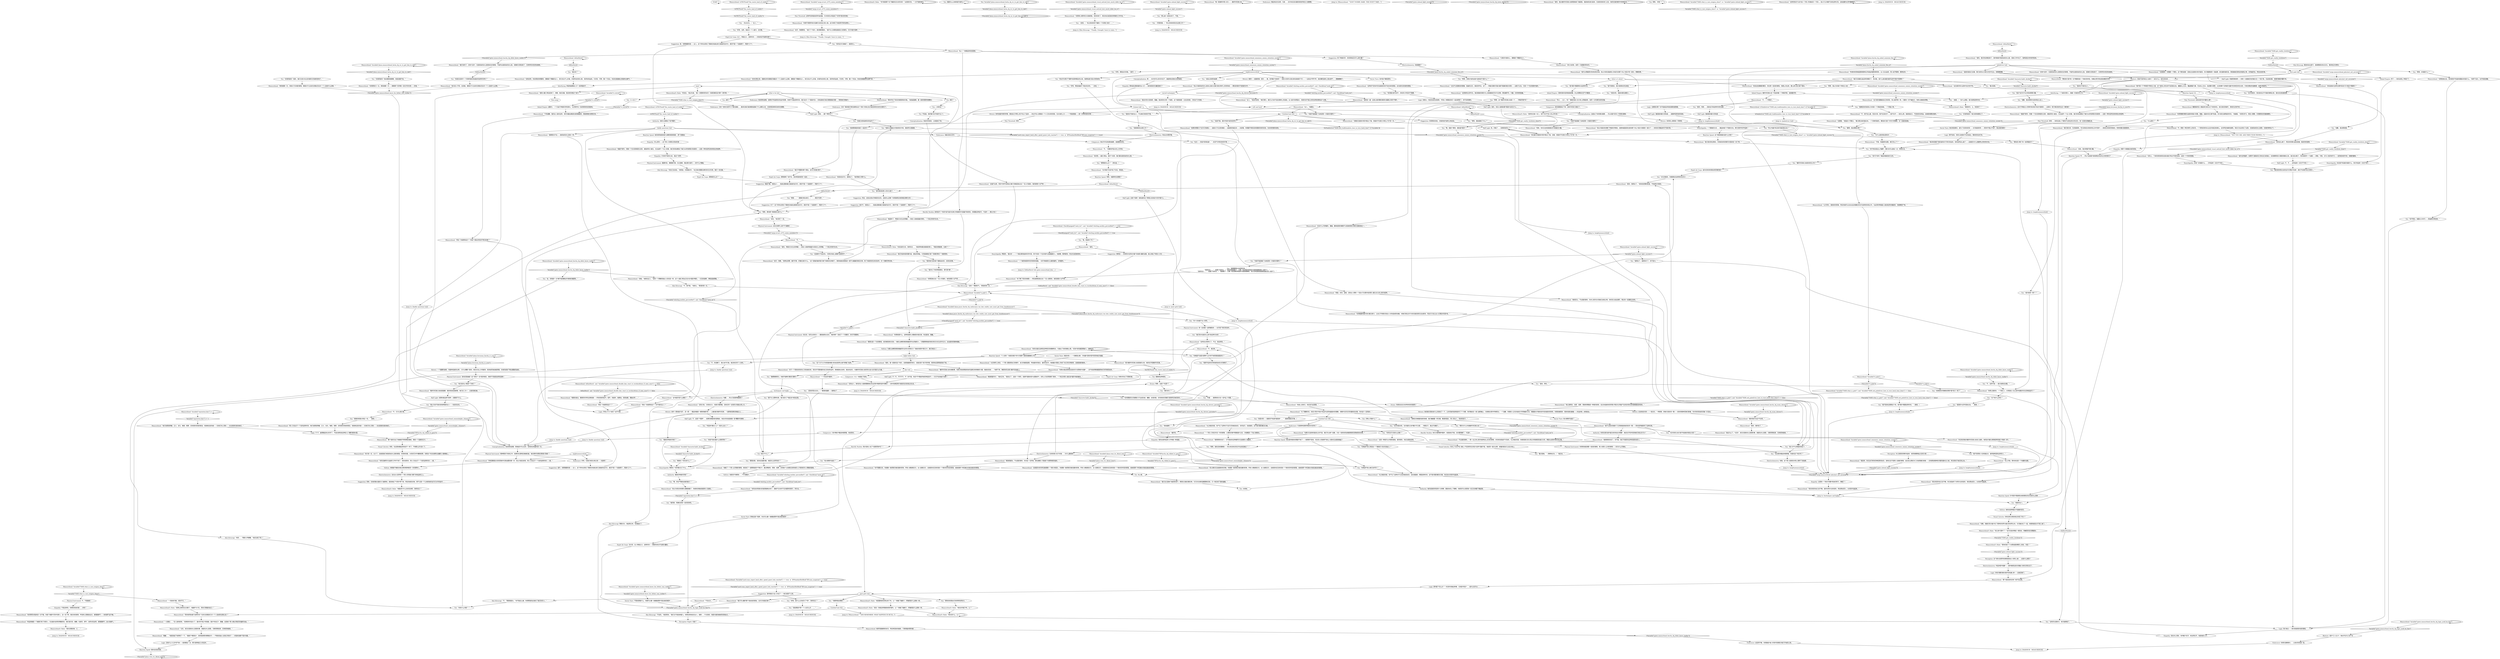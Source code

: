 # MEASUREHEAD / FASCHA DQ
# Ask Measurhead if he knows way to turn back time and have converstaion about True Men in his mum's office.,
# ==================================================
digraph G {
	  0 [label="START"];
	  1 [label="input"];
	  2 [label="Measurehead's Babe: “他能进行什么生命活动呢，测颅先生？”"];
	  3 [label="Untitled hub (04)"];
	  4 [label="You: “我喜欢女人。”"];
	  5 [label="techniques and kojka"];
	  6 [label="Kim Kitsuragi: “还来？”警督叹气。“那请你快一点。”"];
	  7 [label="Measurehead: “你身上没有它。你应该为此感激。”"];
	  8 [label="Measurehead: “私人？”他看起来有些困惑。"];
	  9 [label="Measurehead's Babe: “他是要他妈的哭出来了吗，让？”她皱了皱鼻子，好像闻到什么臭味一样。"];
	  10 [label="You: “你要带我去哪里？”"];
	  11 [label="You: “要花多久？”"];
	  12 [label="Measurehead: “别恐慌，火腿三明治。我开个玩笑。我们要去我母亲的办公室。”"];
	  13 [label="Measurehead: “实际上，个体的视觉表现总是向我们传达不同的信息。这是一个代际的割裂。”"];
	  14 [label="Endurance: 他能活到五百岁。"];
	  15 [label="You: “雅伊济尼奥父亲是你的生父吗？”"];
	  16 [label="Measurehead: “对于一个受到创伤的社工的刻板忧虑。现实并不围绕着你自己的创伤运作。即使我有过创伤，我会欢迎它。与雅伊济尼奥父亲的伟大战斗会令我引以为豪。”"];
	  17 [label="Measurehead: “这是因为你仍然没能摆脱一个暴力的国王。你就像一条把尾巴缩在腿间的狗。所有人都能看见它。女人能看见它，这就是你还没有找到一个相衬的伴侣的原因。或者是那个伴侣被从你身边偷走的原因。”"];
	  18 [label="Reaction Speed: 雷内应该会同意。"];
	  19 [label="You: “我以为你不喜欢其他种族的女人——包括克吉克。”"];
	  20 [label="Logic: 你有冷硬的事实保护你免遭心碎——这就足够了。"];
	  21 [label="Measurehead: Variable[\"gates.measurhead_semenese_semen_retention_society\"]"];
	  22 [label="Variable[\"gates.measurhead_semenese_semen_retention_society\"]", shape=diamond];
	  23 [label="!(Variable[\"gates.measurhead_semenese_semen_retention_society\"])", shape=diamond];
	  24 [label="Logic: 智力独立——绝对是值得庆祝的事情。"];
	  25 [label="Measurehead: “在我看来，你需要一个警告。这个警告就是：回到过去是绝对有可能的。你只需要取得一张船票，前往塞热格利岛，那是塞美尼群岛的极南之境，亦称幽灵岛。然后走进灰域。”"];
	  26 [label="You: “好吧，那我去问问她。”[离开。]"];
	  27 [label="You: “灰域驾驶员？我已经和她聊过了。”"];
	  28 [label="Measurehead: IsKimHere()"];
	  29 [label="IsKimHere()", shape=diamond];
	  30 [label="!(IsKimHere())", shape=diamond];
	  31 [label="Measurehead: Variable[\"TASK.get_reality_lowdown_done\"]"];
	  32 [label="Variable[\"TASK.get_reality_lowdown_done\"]", shape=diamond];
	  33 [label="!(Variable[\"TASK.get_reality_lowdown_done\"])", shape=diamond];
	  34 [label="Measurehead: ”记住，发生在我妈办公室里的事，就留在办公室里。沉默冥想结束，生物竞争继续。“"];
	  35 [label="Measurehead: IsKimHere()"];
	  36 [label="IsKimHere()", shape=diamond];
	  37 [label="!(IsKimHere())", shape=diamond];
	  38 [label="Jump to: [Kim Kitsuragi: \"\"Finally. I thought I have to come...\"]"];
	  39 [label="Measurehead's Babe: “别让他*无聊*了！”宝贝在指间卷起一缕发丝，用嫌恶的目光瞪着你。"];
	  40 [label="Measurehead's Babe: “*你*就是那个在下腹部位生长的东西！”女孩怒斥你。“一文不值的家伙。”"];
	  41 [label="Pain Threshold: 这些话语令你*痛彻心扉*。"];
	  42 [label="Measurehead: “女人，”他自问自答。“她们恨它。她们认为你不适合精神上的连结。女人能令你更强大，但首先你不能让你的自卑妨害到这个过程。”"];
	  43 [label="You: “不，当然不是——我只是想试试看。”"];
	  44 [label="Measurehead: “你了解了现实的根茎——然后就想回到过去？”巨人凝视你。他的表情十分严肃……"];
	  45 [label="Measurehead: IsKimHere()  and  Variable[\"gates.measurhead_disable_kim_react_to_turnbacktime_if_seen_once\"] == false"];
	  46 [label="IsKimHere()  and  Variable[\"gates.measurhead_disable_kim_react_to_turnbacktime_if_seen_once\"] == false", shape=diamond];
	  47 [label="!(IsKimHere()  and  Variable[\"gates.measurhead_disable_kim_react_to_turnbacktime_if_seen_once\"] == false)", shape=diamond];
	  48 [label="Suggestion: 除了种族科学，你觉得他还对什么感兴趣？"];
	  49 [label="You: “那是……”（慢慢扫视女孩们。）“……某些*东西*。”"];
	  50 [label="Esprit de Corps: 那警督怎么办？"];
	  51 [label="Esprit de Corps: 女人，种族主义，逆转时间——对他来说不能更无聊了。"];
	  52 [label="Kim Kitsuragi: 警督点头，收起笔记本。他准备走了。"];
	  53 [label="Endurance: 好吧，在我们改变主意之前——动身吧！"];
	  54 [label="You: “性的重点是*协作*。你有多少伴侣并不重要。”"];
	  55 [label="Empathy: 不是这样的。你拥有母亲的爱……对吧？"];
	  56 [label="Measurehead: “他做了一个男人必须做的事情。他变成了一道钢铁般的*平衡力*。通过稀缺性、禁欲、戒律，还有每个父亲都应该和他的儿子保持的令人尊敬的距离。”"];
	  57 [label="Measurehead: “雅伊济尼奥父亲充满智慧。他意识到如果我母亲的温柔没有制衡的力量，我就会变成……”他停下来，确保你的注意力集中在他身上。"];
	  58 [label="Measurehead: “这里曾有过好时光。我在精美的填色书上涂抹塞美尼花卉与动物。那些魔芋花、针鼹、红树林和狐蝠。”"];
	  59 [label="Conceptualization: 嗯……也许你可以多问问当下，就能明白回到过去的秘密。"];
	  60 [label="You: “你和宝贝们是怎么回事？”"];
	  61 [label="You: “精保社？你在说什么？”"];
	  62 [label="Measurehead: “我刚刚和你说了。它不是给你这种被阿尔古迷惑的人准备的。”"];
	  63 [label="Jump to: [mightymeasurehub]"];
	  64 [label="Jump to: [mightymeasurehub]"];
	  65 [label="Measurehead: “很显然，你无法打碎你的神经质的执念。哀悼过去不是男人该做的事情。这应该让那些为亡夫恸哭寡妇来做——还有那些精神有问题的康米主义者，终日悲叹于他们的公社。”"];
	  66 [label="first pale hub"];
	  67 [label="Measurehead: “我和火腿三明治回来了。你瞧，他还活着。我没有伤害这个条子。”"];
	  68 [label="You: “我需要想办法逆转时间。”\n“测颅先生……”（低垂下你的头。）“我觉得我搞砸了，让唯一有足够的财富来为我答疑解惑的人离开了。”\n“测颅先生……”（低垂下你的头。）“我搞砸了，让唯一有足够的财富来为我答疑解惑，但又没有富裕到能够扭曲光的人离开了。”"];
	  69 [label="Measurehead: “别以为我向你讲解了种族科学理论，就意味着我现在是你那个内心*成长*进程的一部分了——你的状况看起来可不容乐观。”"];
	  70 [label="You: 我要怎么让他和我开诚布公？"];
	  71 [label="You: Variable[\"plaza.measurehead_facha_dq_wc_to_get_him_to_talk\"]"];
	  72 [label="Variable[\"plaza.measurehead_facha_dq_wc_to_get_him_to_talk\"]", shape=diamond];
	  73 [label="!(Variable[\"plaza.measurehead_facha_dq_wc_to_get_him_to_talk\"])", shape=diamond];
	  74 [label="Measurehead: Variable[\"plaza.measurehead_facha_dq_wc_to_get_him_to_talk\"]"];
	  75 [label="Variable[\"plaza.measurehead_facha_dq_wc_to_get_him_to_talk\"]", shape=diamond];
	  76 [label="!(Variable[\"plaza.measurehead_facha_dq_wc_to_get_him_to_talk\"])", shape=diamond];
	  77 [label="You: （说谎。）“你之前说你的下腹有一个东西在‘成长’……”"];
	  78 [label="Jump to: [MAINHUB - MEASUREHUB]"];
	  79 [label="Measurehead: “消化与排泄，如同一只超重的阿米巴。”"];
	  80 [label="Jump to: [MAINHUB - MEASUREHUB]"];
	  81 [label="Measurehead: “不。”"];
	  82 [label="Empathy: 这里有一个绝对*崇敬*母亲的孝子。棒极了！"];
	  83 [label="Half Light: 你就同意他吧——你和一头塞美尼老虎被关在一个笼子里。任由他处置。他随时都能*碾死*你。"];
	  84 [label="You: “我真的*必须*回到过去。”（继续。）"];
	  85 [label="Measurehead: “看看你身边。看看性科学的近期发展——所有的新奇技巧，配件，防腐剂，按摩油，润滑油膏，堕胎诊所……”"];
	  86 [label="Measurehead: Variable[\"plaza.fascha_dq_asked_someone_the_q\"]"];
	  87 [label="Variable[\"plaza.fascha_dq_asked_someone_the_q\"]", shape=diamond];
	  88 [label="!(Variable[\"plaza.fascha_dq_asked_someone_the_q\"])", shape=diamond];
	  89 [label="Perception (Sight): 纹身？"];
	  90 [label="Measurehead: “我们可以撇开那个低幼态的朋友。这次只有我们两个。”"];
	  91 [label="You: “曷城警督能和我们一起去吗？”"];
	  92 [label="Measurehead: “这在爱的伟大战争中会对你不利。”"];
	  93 [label="You: “文化的胜利。你看那些吉皮特和克吉克人……”"];
	  94 [label="Half Light: 如果你能运用*恐惧*，还要爱干什么。"];
	  95 [label="Visual Calculus: 历史上*从未*有人像让·卢克测颅先生现在*这样*坚毅不屈。他如同一座方尖碑，顽强的意志伫立在大地上。"];
	  96 [label="Jump to: [daddy questions hub]"];
	  97 [label="Measurehead: “否认事实无法拯救你的灵魂。你就像一条把尾巴缩在腿间的狗。所有人都能看见它。女人能看见它，这就是你还没有找到一个相衬的伴侣的原因。或者是那个伴侣被从你身边偷走的原因。”"];
	  98 [label="Logic: 不-不，盖理看起来太科学了，不适合掺和进这种乱七八糟的爱欲纠葛。"];
	  99 [label="Measurehead: Variable[\"plaza.rene_its_About_love\"]"];
	  100 [label="Variable[\"plaza.rene_its_About_love\"]", shape=diamond];
	  101 [label="!(Variable[\"plaza.rene_its_About_love\"])", shape=diamond];
	  102 [label="Measurehead: Variable[\"plaza.lorryman_fascha_rc_scss\"]"];
	  103 [label="Variable[\"plaza.lorryman_fascha_rc_scss\"]", shape=diamond];
	  104 [label="!(Variable[\"plaza.lorryman_fascha_rc_scss\"])", shape=diamond];
	  105 [label="Physical Instrument: 你得和他搞清楚一些别的事情，男人和男人之间的事情——你为什么打晕他。"];
	  106 [label="You: “抱歉，我没想把对话变得这么私人。”"];
	  107 [label="Measurehead: “我毫不意外。你像一个在垃圾堆里生活的，被抛弃的小畜生。无法滋养一个女人的爱。我们的母亲教会了我们从异性那里识别爱意——这是一种你显然没有体验过的纽带。”"];
	  108 [label="Measurehead: (Variable[\"yard.cuno_report_back_after_speed_quest_hub_reached\"] == true  or  XPStandardSetBool(\"XP.cuno_suspicion\") == true)"];
	  109 [label="(Variable[\"yard.cuno_report_back_after_speed_quest_hub_reached\"] == true  or  XPStandardSetBool(\"XP.cuno_suspicion\") == true)", shape=diamond];
	  110 [label="!((Variable[\"yard.cuno_report_back_after_speed_quest_hub_reached\"] == true  or  XPStandardSetBool(\"XP.cuno_suspicion\") == true))", shape=diamond];
	  111 [label="You: “也许你的父亲只是不知道如何表达关爱？”"];
	  112 [label="You: “是的，咳咳……回到宝贝和逆转时间的话题……”"];
	  113 [label="Interfacing: 一个诚实的男人，做着一份诚实的工作。"];
	  114 [label="You: “这和宗主国有关。他只能靠我了。”"];
	  115 [label="Measurehead: “还有*记住*，在我母亲的办公室里发生的事情，不能传出我母亲的办公室。安静的沉思结束了，生物学的对抗将会继续。”"];
	  116 [label="You: “灰域驾驶员？是的，我们已经讨论过灰域和它的诸多影响了。”"];
	  117 [label="Jump to: [IsKimHere() && gates.measurhead_disa ...]"];
	  118 [label="Encyclopedia: 啊是的，‘蛋白块’——一个格拉德的舶来科学术语，用于形容一个在灰域中过度暴露的人。张着嘴，精神紧张，完全无法回到现实。"];
	  119 [label="You: “哦，她退休了吗？”"];
	  120 [label="Horrific Necktie: 新奇技巧？*你的*技巧或许在弗兰考格斯时代是最不新奇的。你需要这种技巧，*兄弟*——赖以为生！"];
	  121 [label="You: “你的宝贝们美极了。我真伤心。”"];
	  122 [label="You: “但如果我不想一个人去怎么办……。”"];
	  123 [label="Measurehead: “唯一配被称作男人的人——雅伊济尼奥父亲。”"];
	  124 [label="Inland Empire: 雅伊济尼奥父亲？听起来像一个神秘学家。或者魔术师。"];
	  125 [label="Half Light: 不，这是个*陷阱*……如果你顺着他的逻辑走，他会对你说或者做一些*糟糕*的事情……"];
	  126 [label="You: 摆脱掉这种感觉。"];
	  127 [label="Measurehead: “你的自动驾驶仪的鬼哭狼嚎太响了，我看不见也听不见你要举的例子，阿尔古。”"];
	  128 [label="Horrific Necktie: 你们大聊特聊*精液*，但是谁也不射。派对要落幕了，*兄弟*。"];
	  129 [label="Measurehead: “你不需要记住。你就像一条把尾巴缩在腿间的狗。所有人都能看见它。女人能看见它，这就是你还没有找到一个相衬的伴侣的原因。或者是那个伴侣被从你身边偷走的原因。”"];
	  130 [label="Measurehead: “精保社是一个封闭群组，成员都是意志坚定、为建立战略性精液储备而作出贡献的人。它需要钢铁般的意志和无与伦比的专注力。这远超你的精神潜能。”"];
	  131 [label="Measurehead: Variable[\"gates.measurhead_semenokojkic_chimera\"]"];
	  132 [label="Variable[\"gates.measurhead_semenokojkic_chimera\"]", shape=diamond];
	  133 [label="!(Variable[\"gates.measurhead_semenokojkic_chimera\"])", shape=diamond];
	  134 [label="You: “我们的对话是怎么进行到这种方向的……”"];
	  135 [label="Jump to: [techniques and kojka]"];
	  136 [label="Jump to: [mightymeasurehub]"];
	  137 [label="Measurehead: Variable[\"gates.measurehead_know_his_father_was_welder\"]"];
	  138 [label="Variable[\"gates.measurehead_know_his_father_was_welder\"]", shape=diamond];
	  139 [label="!(Variable[\"gates.measurehead_know_his_father_was_welder\"])", shape=diamond];
	  140 [label="Jump to: [paledriver hub]"];
	  141 [label="Endurance: 看起来这也没用，兄弟……也许你应该试着和其他传统主义者聊聊。"];
	  142 [label="Jump to: [Measurehead: \"\"DON'T WORRY, BABE. THIS WON'T TAKE...\"]"];
	  143 [label="Jump to: [Measurehead: \"\"AND REMEMBER. WHAT HAPPENS IN MY M...\"]"];
	  144 [label="You: “等等，我到底缺了什么？”"];
	  145 [label="Measurehead: “你确实在肢体冲突中胜过了我，但我并不在智力冲突上*欠*你一次。”"];
	  146 [label="You: “这条裤子不适合你。它穿在你身上就像*性爱把手*。”"];
	  147 [label="Measurehead: “整个组织见证了她被授予荣誉镌刻镇纸。那是一个温柔的日子。”"];
	  148 [label="Measurehead: “我会对你大发慈悲，蚕蛹。我会和你分享一个秘密。这个秘密就是：过去没有爱。只有当下才有爱。”"];
	  149 [label="You: “或许就讲一两个？”"];
	  150 [label="You: “什么胜利？”"];
	  151 [label="Measurehead: Variable[\"TASK.get_reality_lowdown\"]"];
	  152 [label="Variable[\"TASK.get_reality_lowdown\"]", shape=diamond];
	  153 [label="!(Variable[\"TASK.get_reality_lowdown\"])", shape=diamond];
	  154 [label="Measurehead: Variable[\"gates.measurhead_fascha_dq_didnt_know_reality\"]"];
	  155 [label="Variable[\"gates.measurhead_fascha_dq_didnt_know_reality\"]", shape=diamond];
	  156 [label="!(Variable[\"gates.measurhead_fascha_dq_didnt_know_reality\"])", shape=diamond];
	  157 [label="Jump to: [MAINHUB - MEASUREHUB]"];
	  158 [label="Kim Kitsuragi: “不会的。”他安慰你。“我们又不是连体婴儿。你想去和他谈论女人，我想……干点别的。别因为我的缘故而克制自己。”"];
	  159 [label="Half Light: 这是个陷阱！谁知道你去了那里之后他会*对你*做什么……"];
	  160 [label="Esprit de Corps: 那警督呢？他不在，但你希望他和你一起去……"];
	  161 [label="Esprit de Corps: 没关系。女人种族主义，逆转时间——警督本来也不会感兴趣的。"];
	  162 [label="Measurehead: “你的赞同对我来说一文不值。你是个被爱*打败*的男人。这一目了然。我在你的表情、声音和心里看到这点。爱需要勇气——你的勇气还不够。”"];
	  163 [label="Measurehead: Variable[\"reputation.kim\"] >= 1"];
	  164 [label="Variable[\"reputation.kim\"] >= 1", shape=diamond];
	  165 [label="!(Variable[\"reputation.kim\"] >= 1)", shape=diamond];
	  166 [label="Measurehead: “我没有屈服于我的身体对于享乐的追求。但你显然这么做了——这就是为什么我要停止和你的对话。”"];
	  167 [label="Empathy: 打你的不是你父亲，是这个世界。"];
	  168 [label="Measurehead: “与之相反的是，你产生了这种对于宝贝们的病态执念。任何宝贝，包括我的。这不是问题的解决方案。”"];
	  169 [label="You: “我几乎不记得我的母亲了。”"];
	  170 [label="Measurehead: “哪怕你只是*有一点*想要找到一个相衬的伴侣，你都必须打碎这层幼稚的外壳。”"];
	  171 [label="You: “为什么我觉得这里有诈……”"];
	  172 [label="Measurehead: “在你买票之前，我建议你先看看灰域能对一个人造成什么后果。酒精是个残酷的主人，但它还比不上灰域。灰域夺走你的心智，丢弃你的血肉。它任性、可怖，像一个处女。你会在她面前失去勇气的。”"];
	  173 [label="Measurehead: “是的。我们的会晤结束了。是时候离开我母亲的办公室，回到工作中去了。我希望这对你有所启发。”"];
	  174 [label="Measurehead: “我们说完了。还有*记住*，在我母亲的办公室里发生的事情，不能传出我母亲的办公室。安静的沉思结束了，生物学的对抗将会继续。”"];
	  175 [label="Measurehead: “你想回到过去？”巨人盯着你。他的表情十分严肃……"];
	  176 [label="Measurehead: “我可以想象那对你来说有多难。别以为现在我就有义务成为你那个内心*成长*的一部分。想都别想。”"];
	  177 [label="Measurehead's Babe: “听到没，”她尖叫道，“像一只肥胖的阿米巴！你甚至都没法*操*！真可悲。”"];
	  178 [label="Measurehead: “所以……女人，哈？”塞美尼超人在沙发上舒展身体，如同一头布满花纹的巨猫。"];
	  179 [label="women hub"];
	  180 [label="You: （环顾四周。）“所以你妈妈现在在这里工作？”"];
	  181 [label="Measurehead: “我的母亲*永远*不会死。”"];
	  182 [label="Untitled hub (08)"];
	  183 [label="You: “我承认我最近才回到现实中来。我依然头昏脑胀。”"];
	  184 [label="Measurehead: 雕塑般的巨人看起来已经忘记了你的存在。他沉浸在思绪中，视线扫过地平线……"];
	  185 [label="Measurehead: “它甚至令我伤心。酒精是个残酷的主人。”"];
	  186 [label="You: “是时候说到男人的对立面了。”"];
	  187 [label="Measurehead: “也许我们*应该*私下交谈。和我走。”"];
	  188 [label="Kim Kitsuragi: “你自己去谈话。”他答道，扫视着扶手。“反正我也需要去弗利多买点东西。我们一会见面。”"];
	  189 [label="Measurehead: Variable[\"whirling.necktie_personified\"]  and  CheckItem(\"neck_tie\")"];
	  190 [label="Variable[\"whirling.necktie_personified\"]  and  CheckItem(\"neck_tie\")", shape=diamond];
	  191 [label="!(Variable[\"whirling.necktie_personified\"]  and  CheckItem(\"neck_tie\"))", shape=diamond];
	  192 [label="You: “谢谢你和我分享这一切。”（继续。）"];
	  193 [label="Electrochemistry: 有趣……所以它是某种催情药？"];
	  194 [label="You: “我不觉得有人在和我乱交。虽然我希望有这样的人。”"];
	  195 [label="Reaction Speed: 哼……所以*这就是*他和那些克吉克之间的情况了……"];
	  196 [label="Jump to: [daddy questions hub]"];
	  197 [label="Jump to: [mightymeasurehub]"];
	  198 [label="You: “你不明白。我要从30年代——把迪斯科带回来。”"];
	  199 [label="Measurehead: “或许这样最好。如果学习基础词汇的机会已经错过，向你解释现实-根茎的精妙之处，就已经太晚了。将灰域视作一个谜题——黑暗、可憎，又令人惊异地平凡——如同结块的牛奶、发霉的蜜桃。”"];
	  200 [label="Endurance: 又来？但你已经学习了理论基础……看来在我们搞清楚到底缺了什么概念之后，还是得回来和石柱先生聊聊。"];
	  201 [label="Measurehead: Variable[\"gates.mhead_fight_success\"]"];
	  202 [label="Variable[\"gates.mhead_fight_success\"]", shape=diamond];
	  203 [label="!(Variable[\"gates.mhead_fight_success\"])", shape=diamond];
	  204 [label="You: “你就不能直截了当地回答一次我的问题吗？”"];
	  205 [label="Measurehead: “你想用心理学的方式操控我，但你失败了。现在你应该回到你卑微的工作中去。”"];
	  206 [label="Electrochemistry: 而且比你更好看。"];
	  207 [label="Measurehead: “是的。”"];
	  208 [label="Measurehead: “是的。带着无与伦比的荣耀——有些人说她带着最为至高无上的荣耀。一个真正的现代仪式。”"];
	  209 [label="You: “抱歉，我没想刺探。”"];
	  210 [label="Reaction Speed: 女……？"];
	  211 [label="Measurehead: “然后？你就想说这个？你不喜欢女人？”"];
	  212 [label="what is it about"];
	  213 [label="You: “当下有什么好的？”"];
	  214 [label="Measurehead: Variable[\"gates.mhead_fight_success\"]"];
	  215 [label="Variable[\"gates.mhead_fight_success\"]", shape=diamond];
	  216 [label="!(Variable[\"gates.mhead_fight_success\"])", shape=diamond];
	  217 [label="Measurehead: “为了理解时间，你至少得对*现实*的运作法则有最基本的理解。你眼中无穷无尽的震惊告诉我，你对此*一无所知*。”"];
	  218 [label="Untitled hub (02)"];
	  219 [label="Measurehead: “我们去王国地下最深的洞穴，那里生活着无眼生物，它们对光线和温暖蒙昧无知，只一味在地下潜伏盘踞。”"];
	  220 [label="Shivers: 一个强硬的身影，有着神话般的比例，几乎占满整个房间。他在水池上方弯着背，肌肉如同海浪般舒展，在他的皮肤下卷出细腻的波纹。"];
	  221 [label="Electrochemistry: 这对于种族主义货車司机来说*肯定*是假的——这家伙一辈子都没有挤出过一两的爱！"];
	  222 [label="Jump to: [Measurehead: \"\"BUT YOU DID. AND THEN YOUR TESTICL...\"]"];
	  223 [label="Measurehead: “多么可惜。那本来会是一个有趣的话题。”"];
	  224 [label="Measurehead: “绝望。祈求。迷惑。没有女人想和一个屈从于生理冲动的男人建立长久的心理-性纽带。”"];
	  225 [label="Measurehead: Variable[\"gates.mhead_fight_success\"]"];
	  226 [label="Variable[\"gates.mhead_fight_success\"]", shape=diamond];
	  227 [label="!(Variable[\"gates.mhead_fight_success\"])", shape=diamond];
	  228 [label="Measurehead: “如果你想要关于宝贝们的建议——或者关于生活的奥秘——或者甚至瑞瓦肖——向前看。你需要不断前进来摆脱失败的状态。向未来的胜利进发。”"];
	  229 [label="Measurehead: “不。”冷静的声音从你上方传来。"];
	  230 [label="Measurehead's Babe: “测颅先生独一无二，他不*在乎*别人怎么评价他！”"];
	  231 [label="Visual Calculus: 奇怪，在这里他看起来有些不一样了。不再那么的‘庞大’了。"];
	  232 [label="Measurehead: Variable[\"cargo.evrart_2372_union_members\"]"];
	  233 [label="Variable[\"cargo.evrart_2372_union_members\"]", shape=diamond];
	  234 [label="!(Variable[\"cargo.evrart_2372_union_members\"])", shape=diamond];
	  235 [label="Measurehead: Variable[\"cargo.measurehead_physinst_not_accurate\"]"];
	  236 [label="Variable[\"cargo.measurehead_physinst_not_accurate\"]", shape=diamond];
	  237 [label="!(Variable[\"cargo.measurehead_physinst_not_accurate\"])", shape=diamond];
	  238 [label="mightymeasurehub"];
	  239 [label="Reaction Speed: 这个精液保留社是什么东西？"];
	  240 [label="Physical Instrument: 但记住，别花太多努力——要是搞得太复杂，你就*梆*！变成了一个四眼仔。你可不想那样。"];
	  241 [label="Measurehead: Variable[\"gates.measurhead_fascha_dq_didnt_know_reality\"]"];
	  242 [label="Variable[\"gates.measurhead_fascha_dq_didnt_know_reality\"]", shape=diamond];
	  243 [label="!(Variable[\"gates.measurhead_fascha_dq_didnt_know_reality\"])", shape=diamond];
	  244 [label="You: “那和你的朋友们的奇特性质有关。”"];
	  245 [label="You: “那警督怎么办？”（转向金。）"];
	  246 [label="Logic: 别担心，他没在给你设陷阱。*所有人*都看到你们一起去那里了。你不会有事的。"];
	  247 [label="Measurehead: “听起来像是一个被爱打败了的男人。无法面对自然的残酷现实。我们是天空，蝴蝶，杜鹃花，犀牛，自然对抗自然。爱需要勇气。战斗的勇气。”"];
	  248 [label="Measurehead: “你只有一点。太少了。这就是我们来我母亲办公室的原因。你得来找我，从性的艺术中攫取智慧。别把这个机会浪费在谄媚的人格映像上。”"];
	  249 [label="Inland Empire: 沉默的房间显得昏昏欲睡，灰尘的颗粒在空气中翻涌……"];
	  250 [label="Measurehead: “我们已经建立起这样的概念了。告诉我，是什么驱动着你搜寻这样*奇妙*的事物？”"];
	  251 [label="Conceptualization: 他说得有道理。思维或许可以永存，但肉体总有腐朽的一天。"];
	  252 [label="daddy questions hub"];
	  253 [label="Jump to: [daddy questions hub]"];
	  254 [label="You: 向上看。"];
	  255 [label="Pain Threshold: 奇怪……你的全身上下都找不出和这有关的记忆。他一定是在胡编乱造。"];
	  256 [label="Measurehead: “与之相反的是，你产生了这种对于过去的病态执念。站在我面前，期望逆转时间。这不是问题的解决方案。你应该从失败中站起来。”"];
	  257 [label="Measurehead: “蚕蛹……”他居高临下地停顿了一下。“我属于*精保社*。违背我意愿的繁殖后代——不管是混血儿还是正常孩子——对我来说都*不是*问题。”"];
	  258 [label="Jump to: [Kim Kitsuragi: \"\"Finally. I thought I have to come...\"]"];
	  259 [label="Measurehead: “你瞧，他破烂的大脑卡在了某种异世界与我们的世界之间。它们融合在了一起。他很快就会分不清二者了。”"];
	  260 [label="Measurehead: Variable[\"gates.measurehead_viscal_noticed_how_much_taller_he_is\"]"];
	  261 [label="Variable[\"gates.measurehead_viscal_noticed_how_much_taller_he_is\"]", shape=diamond];
	  262 [label="!(Variable[\"gates.measurehead_viscal_noticed_how_much_taller_he_is\"])", shape=diamond];
	  263 [label="Physical Instrument: 这在生理学上是*不*准确的……"];
	  264 [label="Measurehead: “从生物学上来说，一个男人要是把自己的精华、自己的基因蓝图，传给最多的宿主、最多的后代，他就最大程度上完成了自己的生物使命。这就是爱的胜利。”"];
	  265 [label="mightymeasurehub"];
	  266 [label="You: “等等，那你那个精液团又是什么？”"];
	  267 [label="Suggestion: 而且，这些女孩似乎都是克吉克。这是怎么回事？你得搞明白他和格拉德的关系……"];
	  268 [label="Measurehead's Babe: “他在说什么，让？”"];
	  269 [label="Measurehead: “你是说宝贝们，我明白了。”他好像在计算什么。"];
	  270 [label="Measurehead: “那个低幼态的生物？他不在这里。”"];
	  271 [label="Jump to: [mightymeasurehub]"];
	  272 [label="Measurehead: IsTHCFixed(\"the_waste_land_of_reality\")"];
	  273 [label="IsTHCFixed(\"the_waste_land_of_reality\")", shape=diamond];
	  274 [label="!(IsTHCFixed(\"the_waste_land_of_reality\"))", shape=diamond];
	  275 [label="Measurehead: “弃绝酒精是从你的思维中扫除迷雾的第一步。别以为我没发现。男人只会出于一个目的逆转时间——爱。”"];
	  276 [label="You: “我同意，性确实具有一定的竞争性。”"];
	  277 [label="Esprit de Corps: 你绝对失去了同事的爱。"];
	  278 [label="Measurehead: “一个完全的*娘炮*。”"];
	  279 [label="Reaction Speed: ‘个人创伤’？他是在暗示*你*才是那个被爸爸暴揍的人吗？"];
	  280 [label="You: “你难道不担心制造出一个塞美尼-克吉克混血儿？”"];
	  281 [label="You: “你是不是在磕什么违禁药物？”"];
	  282 [label="Measurehead: Variable[\"character.habit_alcohol\"]"];
	  283 [label="Variable[\"character.habit_alcohol\"]", shape=diamond];
	  284 [label="!(Variable[\"character.habit_alcohol\"])", shape=diamond];
	  285 [label="Authority: 你现在肩负着*瑞瓦肖的命运与荣耀*，谁还在乎性伴侣和她们的乱交行为？"];
	  286 [label="You: “别再把任何事都说得和*我*有关一样了”"];
	  287 [label="Half Light: 不，不……这听起来一点也*不*诱人！"];
	  288 [label="Measurehead: “或者你就自己去看。看它如何从沙漠与天空中生出，吞噬珊瑚礁。”"];
	  289 [label="You: “你是在说其中一个货車驾驶员知道如何逆转时间吗？”"];
	  290 [label="Measurehead: ”到此为止了。*记住*，发生在我妈办公室里的事，就留在办公室里。沉默冥想结束，生物竞争继续。“"];
	  291 [label="Measurehead's Babe: “你说话的方式，测颅先生……”她崇拜地看向魁梧的男人。“简直诗情画意。太美了！”"];
	  292 [label="You: “但她曾经在这里工作？”"];
	  293 [label="Measurehead: “然后？你就想说这个？你是个混乱的性别平等活动家？”"];
	  294 [label="Measurehead: “感情交流增强性爱的快感。我们像藤蔓一样交缠。脆弱和强壮，男人和女人，母亲和孩子。”"];
	  295 [label="You: “嘿，我是个警官，我知道*很多*！”"];
	  296 [label="Endurance: 又来？看来我们得在搞明白这个‘现实’东西之后才能回来和石柱先生聊天了。"];
	  297 [label="Jump to: [MAINHUB - MEASUREHUB]"];
	  298 [label="Half Light: 把他……踢个*稀巴烂*！"];
	  299 [label="Encyclopedia: 一个勤勉的方式……看起来是个不错的方向。把它变得*科学*起来！"];
	  300 [label="Jump to: [MAINHUB - MEASUREHUB]"];
	  301 [label="Measurehead: “我们不需要你那个朋友。这次只有我们两个。”"];
	  302 [label="You: （先点点头。）“女人。”"];
	  303 [label="Measurehead: “你的话被阿尔古盖得几乎听不清了，但你说得对。男人只会出于一个目的逆转时间——爱。”"];
	  304 [label="Pain Threshold: 哎哟……"];
	  305 [label="Measurehead: Variable[\"gates.measurhead_fascha_dq_shivers_jairzinho\"]"];
	  306 [label="Variable[\"gates.measurhead_fascha_dq_shivers_jairzinho\"]", shape=diamond];
	  307 [label="!(Variable[\"gates.measurhead_fascha_dq_shivers_jairzinho\"])", shape=diamond];
	  308 [label="Volition: 他甚至不用肥皂……*不可置信*。"];
	  309 [label="Empathy: 多么悲伤——这个男人只感受过母亲的爱……"];
	  310 [label="Measurehead: Variable[\"whirling.necktie_personified\"]  and  CheckItem(\"neck_tie\")"];
	  311 [label="Variable[\"whirling.necktie_personified\"]  and  CheckItem(\"neck_tie\")", shape=diamond];
	  312 [label="!(Variable[\"whirling.necktie_personified\"]  and  CheckItem(\"neck_tie\"))", shape=diamond];
	  313 [label="Measurehead: “因为雅伊济尼奥父亲是我的父亲，他的名字是雅伊济尼奥。”"];
	  314 [label="You: “不，你误解了。我父亲不打我。我没有任何个人创伤。”"];
	  315 [label="You: “也许你是对的，也许我的父亲*确实*打过我……问题在于，我记不清楚了。”"];
	  316 [label="You: “我想不起来任何和我母亲有关的事情了。”"];
	  317 [label="Measurehead: “不，它只让我兴奋。”"];
	  318 [label="Measurehead: “你的头脑无法辨别这种情况的细微特点。它超出了你的情商上限。*还有*你的基因想象力。试都别试。”"];
	  319 [label="You: “嘿，你在严重低估我的能力！”"];
	  320 [label="Savoir Faire: 街头赛車辛迪加？"];
	  321 [label="Measurehead: Variable[\"gates.measurhead_fascha_dq_mum_shivers\"]"];
	  322 [label="Variable[\"gates.measurhead_fascha_dq_mum_shivers\"]", shape=diamond];
	  323 [label="!(Variable[\"gates.measurhead_fascha_dq_mum_shivers\"])", shape=diamond];
	  324 [label="Shivers: 应该有些东西——一段记忆，一种感受，即使只是惊鸿一瞥——但你的精神深渊沉默着。你对你的母亲的印象一片空白。"];
	  325 [label="Electrochemistry: 听起来很*有趣*——是时候把这些东西融入你的日常生活了。"];
	  326 [label="Jump to: [mightymeasurehub]"];
	  327 [label="You: “我确信你的爸爸认为你是一个顶级掠食者。一个领袖人物。”"];
	  328 [label="Jump to: [mightymeasurehub]"];
	  329 [label="Savoir Faire: 不管他想做什么，你都可以像一条鳗鱼那样*滑出他的掌控*……"];
	  330 [label="Interfacing: 希望他能教给儿子一些焊接技巧……"];
	  331 [label="Measurehead: “去看看。”他指向十字路口。“路口那白发的蛋白块。一个货車驾驶员。哪怕你只是个半吊子的警察，也一定能找到她。”"];
	  332 [label="Measurehead: “再和她聊一次。问她关于灰域的事情。看看对于过去的无情执念会对一个人造成什么后果。”"];
	  333 [label="Measurehead: “而你依然执着于逆转时间？在你已经看到它对一个人造成的后果之后？”"];
	  334 [label="You: “所以*到底*有没有可能回到过去？”"];
	  335 [label="Measurehead: “你恨不得把所有对话都引向你自己的人格，这只体现了你低得可怜的自尊心。”"];
	  336 [label="Electrochemistry: 这位女士显然将一个男人的性能力置于其他品质之上。"];
	  337 [label="Measurehead: “是的，我听到了。”"];
	  338 [label="Volition: 他的话语带着永不屈服的信念。"];
	  339 [label="Measurehead: “然后？你就想说这个？”"];
	  340 [label="Measurehead: “还有女人。剃毛的女人能够理解类似多边恋和*随意性爱*的概念——其中的典型例子就是克吉克的乱交生活。”"];
	  341 [label="sacred techniques"];
	  342 [label="Measurehead: “你想从我这里得到这些欢乐与控制的*武器*……还不如妄想联盟国把他们的军舰签给你。”"];
	  343 [label="Measurehead: Variable[\"gates.measurhead_semenese_semen_retention_society\"]"];
	  344 [label="Variable[\"gates.measurhead_semenese_semen_retention_society\"]", shape=diamond];
	  345 [label="!(Variable[\"gates.measurhead_semenese_semen_retention_society\"])", shape=diamond];
	  346 [label="Measurehead: “你想理解的概念远超你的能力范围，蚕蛹。连基本词汇都不知道，你只是在浪费我的时间。”他皱眉。“你得先学习。和别人聊聊，问清楚现实的基础概念。”"];
	  347 [label="Endurance: 这显然不够。你得做些*耸人听闻*的事情才能打开他的心防。"];
	  348 [label="Endurance: 你得先潜移默化……让他对你坦诚一些。"];
	  349 [label="Measurehead: Variable[\"tc.wirral\"]"];
	  350 [label="Variable[\"tc.wirral\"]", shape=diamond];
	  351 [label="!(Variable[\"tc.wirral\"])", shape=diamond];
	  352 [label="Suggestion: 看着不像。但是女人……他身边围绕着卫星般的宝贝们，甚至不是一个或者两个，而是*三个*。"];
	  353 [label="Logic: 那*案子*怎么办？！你没时间做这种事，尤其是*现在*……或许之后可以……"];
	  354 [label="Measurehead's Babe: “我也没看到他，让……”"];
	  355 [label="Measurehead: “这种丧气的协作空话就是你找不到未来的原因。这也是你没有爱的原因。”"];
	  356 [label="Volition: 他看着不像是会每过两秒精神崩溃一次的那种人。"];
	  357 [label="Measurehead: “他们说那是荣耀，正义，复仇，悔恨，赎罪，还有很多其他的假话，但剥掉这些伪装——在他们内心深处——永远是爱在驱动他们。”"];
	  358 [label="Esprit de Corps: 或许还有你的朋友和同事的爱？"];
	  359 [label="Measurehead: “是的，我从雅伊济尼奥父亲那里继承了基因型。我是他的进化版本。在他的肉体消亡之后，他将在我的精华中获得永生。”"];
	  360 [label="Empathy: 他的话语听起来几乎带着一种渴望。"];
	  361 [label="Authority: 他的语调忽然变得十分肃穆，要是你闭上了眼睛，你甚至可以发誓他一定正在单膝下跪起誓。"];
	  362 [label="Measurehead: “现在改变你自己还不晚。放弃对阿尔古的信仰。然后更加深入。从失败中站起来。”"];
	  363 [label="Shivers: 你的意识深处有什么东西动了一下，让你浑身的结缔组织打了个冷颤。你好像坐在一部儿童雪橇上，在皑皑白雪中呼啸而过。一个温暖、和蔼的人正在你身后引导雪橇的方向，她戴着长手套的双手安抚着你的脊背。你感到被很多、很多的爱包裹着——并且非常、非常安全。"];
	  364 [label="Empathy: 用那个问题痛击他的软肋。"];
	  365 [label="Measurehead: “让它同化、腐蚀你的思维。然后你就可以永永远远地腌在你无可逆转的失败之中。与此同时种族敌人就会耻笑你僵直的、张着嘴的尸体。”"];
	  366 [label="You: “灰域驾驶员？我试图和她聊聊，但是进展不佳。”"];
	  367 [label="Suggestion: 很明显——你得将对话导向*最*令他感兴趣的话题。能让他私下和别人讨论……"];
	  368 [label="You: “那么她一定是去世了。节哀。”"];
	  369 [label="Composure: 小心！他竖起了防线。"];
	  370 [label="You: 无视他。"];
	  371 [label="Drama: 等等，这是个*玩笑*？"];
	  372 [label="Measurehead: “我再说一遍：这是让我完整的柔情与强硬之间的*平衡*。”"];
	  373 [label="Horrific Necktie: 刚才是有人说了*违禁药物*吗？！"];
	  374 [label="Measurehead: Variable[\"gates.measurhead_semenese_semen_retention_society\"]"];
	  375 [label="Variable[\"gates.measurhead_semenese_semen_retention_society\"]", shape=diamond];
	  376 [label="!(Variable[\"gates.measurhead_semenese_semen_retention_society\"])", shape=diamond];
	  377 [label="Electrochemistry: 哇哦。这个男人是真的对性心理学了如指掌。"];
	  378 [label="Measurehead: “是的。我一直喜欢这个地方。这是我最爱的地方。当我还是个孩子的时候，我常来这里等我母亲下班。”"];
	  379 [label="You: “你难道不会因为那种*土豆*的气味而感到困扰吗？”"];
	  380 [label="You: “你难道不担心她们会怀孕？”"];
	  381 [label="kojko babes hub"];
	  382 [label="Electrochemistry: 生命的意义在于欢愉……为什么要拒绝？"];
	  383 [label="Measurehead: “这样说太简单化了。不过，是这样的。”"];
	  384 [label="Measurehead: “如果讨论身体机能会让你不适，我们可以换个话题。讨论一些和你的幼稚感情观念更相符的东西。”"];
	  385 [label="You: “你不用总是这么*强硬*。偶尔也可以放松一点，享受生活。”"];
	  386 [label="Jump to: [mightymeasurehub]"];
	  387 [label="Savoir Faire: 即使这是个陷阱，你也可以像一条鳗鱼那样*滑出他的掌控*……"];
	  388 [label="Rhetoric: 但他不是传统主义者吗？！他为什么一直在讲未来……"];
	  389 [label="You: “酷啊，我去哪里买票？”"];
	  390 [label="paledriver hub"];
	  391 [label="Measurehead: IsKimHere()"];
	  392 [label="IsKimHere()", shape=diamond];
	  393 [label="!(IsKimHere())", shape=diamond];
	  394 [label="Measurehead: “你在暴力的肢体冲突中胜过了我，没错，但我并不在智力冲突上*欠*你一次。”"];
	  395 [label="Suggestion: 你得再劝劝他，才能和他开诚布公地谈谈。"];
	  396 [label="You: “看来他们说你是个健美运动员，还真没说错。”"];
	  397 [label="Visual Calculus: 你有没有注意到他比你高了多少？"];
	  398 [label="Measurehead: “她退休了。带着无与伦比的荣耀——有些人说她是最优秀的。一个真正的现代仪式。”"];
	  399 [label="You: “是的，拜托。”"];
	  400 [label="Measurehead: “传递你的思维蓝图和精神比传递血肉要阳刚得多。女人生出血肉，男人给予精神。精神永存。”"];
	  401 [label="Kim Kitsuragi: “妈的……”警督小声嘟囔。“他还当真了哈？”"];
	  402 [label="Kim Kitsuragi: “不，我不能，”他承认。“那请你快一点。”"];
	  403 [label="Measurehead's Babe: “把你的臭丁丁从那些超前概念上拿走，农民！”"];
	  404 [label="Endurance: 他说得有道理。如果你不知道现实的运作规律，你绝不可能逆转时间。我们去问一个*富裕*的人（你知道他们肯定清楚基础问题），啃啃他们的脑子。"];
	  405 [label="You: 虐恋？"];
	  406 [label="You: 不知道。他好像只在乎他的*女人*。"];
	  407 [label="Suggestion: 是，但更重要的是——女人。这个样本出现在了围绕在他身边的卫星般的宝贝们，甚至不是一个或者两个，而是*三个*。"];
	  408 [label="You: “好吧，当然。我自已一个人能行。没问题。”"];
	  409 [label="Measurehead: “女人。”他重复。"];
	  410 [label="Measurehead: “不，一个焊接工。”"];
	  411 [label="You: “等等，这个雅伊济尼奥父亲是一个……*神秘学家*吗？"];
	  412 [label="Measurehead: “还有沙发。沙发有点小，但是它很舒服。没有任何一台别的沙发能比得上它。”"];
	  413 [label="Logic: 没有什么*土豆*的气味——搞清楚这一点。那只是种族主义的话术。"];
	  414 [label="Encyclopedia: 精保社？你好像又忘了什么……"];
	  415 [label="Measurehead: “精液保留社。不出我的意料，你对此一无所知。匿名撸管人可能是个你更熟悉的组织。”"];
	  416 [label="You: “听起来*激动人心*！我怎么加入？”"];
	  417 [label="Suggestion: 是时候进入私人对话了——他已经卸下心防。"];
	  418 [label="Half Light: 像是肢体暴力的味道……就像坤诺和他的爸爸。"];
	  419 [label="Inland Empire: 终于——有机会搭上*神圣*了。"];
	  420 [label="You: “等等，灰域是什么？”"];
	  421 [label="You: “蛋白块？”"];
	  422 [label="Kim Kitsuragi: 看到你走出房门，曷城警督向你点点头。看来他正在等你。"];
	  423 [label="Measurehead: IsTaskActive(\"TASK.ask_traditionalists_how_to_turn_back_time\")--[[ Variable[ ]]"];
	  424 [label="IsTaskActive(\"TASK.ask_traditionalists_how_to_turn_back_time\")--[[ Variable[ ]]", shape=diamond];
	  425 [label="!(IsTaskActive(\"TASK.ask_traditionalists_how_to_turn_back_time\")--[[ Variable[ ]])", shape=diamond];
	  426 [label="Suggestion: 简单。在他的随从面前大力羞辱他，直到他私下*求你*停下来。然后你就告诉他，那不过是一个让他和他的宝贝们分开的技巧……"];
	  427 [label="Jump to: [MAINHUB - MEASUREHUB]"];
	  428 [label="Measurehead: “过去不过是静态的图像，扭曲的记忆，痴狂的怀旧。当下——带着无限的可能与数不胜数的胜负得失——远胜于过去。它是一个*生机勃勃*组织。”"];
	  429 [label="Measurehead: “你想让我和你，一个陌生人，分享我在人生之旅中收集并内化的神圣技巧？”"];
	  430 [label="Measurehead: “别以为我母亲的办公室会让我忘记我们是生物学上的竞争者——哪怕你根本不是我的对手。”"];
	  431 [label="Measurehead: “不用道歉。我的女人喜欢这样。有时流露出脆弱也是很重要的。脆弱感催生感情交流。”"];
	  432 [label="what is he into"];
	  433 [label="Suggestion: 或许不。但是女人……他身边围绕着卫星般的宝贝们，甚至不是一个或者两个，而是*三个*。"];
	  434 [label="You: “听着……我想和你讨论一些*私人*问题。”"];
	  435 [label="Measurehead: “不会太久。”"];
	  436 [label="You: “我不是懦夫，我只是很有求生欲望。”"];
	  437 [label="You: “重点是爱。”"];
	  438 [label="You: （耸肩。）“没什么原因，我只是想逆转时间。”"];
	  439 [label="You: “他又是怎么*塑造*了你的？”"];
	  440 [label="You: 等等，‘供电’？"];
	  441 [label="Physical Instrument: 重要时刻，睾酮替代物，生长激素，格拉德兴奋剂——他*什么*都磕。"];
	  442 [label="Measurehead: “这是一种我可以共情的孱弱。我怜悯你。你应当感到安慰。”"];
	  443 [label="Measurehead: “你想刺探什么。这种软弱的心理操控对我无效。有话直说，蚕蛹。”"];
	  444 [label="Measurehead: “我刚刚和你说了。你不能。我们不接受你这种软弱受创的人。”"];
	  445 [label="Drama: 但是乱乱乱交会带来戏戏戏剧性！"];
	  446 [label="Measurehead: “不出我的意料，一男一女之间心理-性纽带这么复杂的事情，对你来说是遥不可及的。与之相反的是，你继续美化你父母之间有缺陷的虚幻关系，期望以此弥补他们的过错。”"];
	  447 [label="Jump to: [daddy questions hub]"];
	  448 [label="You: “那他至少教了你一些焊接技巧？”"];
	  449 [label="Measurehead: “走开，侏儒警官。”他打了个哈欠，甚至懒得看你。“我不关心你那些孱弱无力的絮叨。它们令我*无聊*。”"];
	  450 [label="Measurehead's Babe: “别再让测颅先生无聊了。他胸怀*大*志，而你只想着你自己！”"];
	  451 [label="Measurehead: Variable[\"TASK.what_is_race_enigma_done\"]"];
	  452 [label="Variable[\"TASK.what_is_race_enigma_done\"]", shape=diamond];
	  453 [label="!(Variable[\"TASK.what_is_race_enigma_done\"])", shape=diamond];
	  454 [label="Pain Threshold: 这种声音简直如同声波武器，它对你的头颅造成了*非常*真实的伤害。"];
	  455 [label="Logic: 所有2372个成员？这不可能……"];
	  456 [label="Measurehead: “这*到底*是什么事情？”"];
	  457 [label="You: “等等，你刚才说的这些*全新技巧*是什么？”"];
	  458 [label="Kim Kitsuragi: “不，”警督摇摇头。“你不能这么做。你得帮我找出谁杀了我们的吊人。”"];
	  459 [label="You: “好吧，等我准备好了我会告诉你。”（总结。）"];
	  460 [label="Measurehead: “别说这些模糊的概念。你在想一些别的事情。你要么问出来，要么承认自己是个懦夫。”"];
	  461 [label="You: “重点是她。”（肃穆地点头。）“瑞瓦肖。”"];
	  462 [label="Shivers: 你听到窗外寒风呼啸，感到自己手臂上的汗毛立了起来……你似乎在心里看到一个小卫生间的剪影。在水池的上方——一个管道里面——是一对带标签的牙刷……"];
	  463 [label="You: “那很诗意，但你在回避问题。他是怎么抚养你的？”"];
	  464 [label="Shivers: 剃须——或者砍柴，因为……哦，他*确实*在剃须！一把巨大的斧头滑过他毛绒绒的下巴——一边发出*哼哼*声。他赤裸的身体上冒出蒸气……图像模糊了。"];
	  465 [label="You: “在这里你看起来很舒服。你喜欢这个地方吗？”"];
	  466 [label="Measurehead: “我毫不意外。你像一个在垃圾堆里生活的，被抛弃的小畜生。无法滋养一个女人的爱。我们的母亲教会了我们从异性那里识别爱意——这是一种你显然没有体验过的纽带。”"];
	  467 [label="Measurehead: Variable[\"XP.fascha_dq_talked_to_gary\"]"];
	  468 [label="Variable[\"XP.fascha_dq_talked_to_gary\"]", shape=diamond];
	  469 [label="!(Variable[\"XP.fascha_dq_talked_to_gary\"])", shape=diamond];
	  470 [label="Reaction Speed: 现在是时候询问那股气味了——他刚刚不是说，克吉克人的独特气味让人根本无法保持勃起？"];
	  471 [label="You: “街头赛車辛迪加？”"];
	  472 [label="You: “等等，我有没有理解错——你从来没有在性交中达到高潮过？！”"];
	  473 [label="Measurehead: “一个男人只有在年复一年的感情、心理和灵魂*举重锻炼*之后，才能奢望一下加入精保社。”"];
	  474 [label="Measurehead: Variable[\"character.habit_alcohol\"]"];
	  475 [label="Variable[\"character.habit_alcohol\"]", shape=diamond];
	  476 [label="!(Variable[\"character.habit_alcohol\"])", shape=diamond];
	  477 [label="You: “乱交——你指*鸡鸡轮盘*。”（在空气中转动你的手掌。）"];
	  478 [label="Half Light: 像是肢体暴力的味道……"];
	  479 [label="Measurehead: “不错，你最爱的话题。她们怎么了？”"];
	  480 [label="Measurehead: “没有反转。你会得到你想要的。酒精是个残酷的主人，但它还比不上灰域。灰域夺走你的心智，丢弃你的血肉。它任性、可怖，像一个处女。你会在直面她之前就失去勇气。”"];
	  481 [label="Measurehead: “一个被思维遗弃的空荡荡的容器。一具不再被意识占据的躯壳。生物废料。”"];
	  482 [label="Conceptualization: 这超出了你的理论极限……可以说是*任何人*的理论极限。"];
	  483 [label="You: （若有所思点点头。）“柔情和强硬——我明白了……”"];
	  484 [label="Physical Instrument: 不，不是娘炮！"];
	  485 [label="You: “我内化了你的种族理论，那可真*难*。”"];
	  486 [label="Measurehead: “我们的身体是将要升起、建设的神庙，它将抵御我们宽广灵魂的悸动？”他俯视你。"];
	  487 [label="Jump to: [MAINHUB - MEASUREHUB]"];
	  488 [label="Measurehead: CheckEquipped(\"neck_tie\")  and  Variable[\"whirling.necktie_personified\"] == true"];
	  489 [label="CheckEquipped(\"neck_tie\")  and  Variable[\"whirling.necktie_personified\"] == true", shape=diamond];
	  490 [label="!(CheckEquipped(\"neck_tie\")  and  Variable[\"whirling.necktie_personified\"] == true)", shape=diamond];
	  491 [label="Measurehead: “这毫不出奇。而你*仍然*觉得自己春子资格回到过去？”巨人盯着你。他的表情十分严肃……"];
	  492 [label="Measurehead: 他研究着塞車的状况，然后转回到你面前。万事俱备地等待着……"];
	  493 [label="Rhetoric: 或许*工人主义*，他似乎在为工会干活……"];
	  494 [label="Half Light: 是的，但没人能看到那*里面*会发生什么……"];
	  495 [label="Measurehead: Variable[\"gates.measurhead_fascha_dq_logic_youll_be_fine\"]"];
	  496 [label="Variable[\"gates.measurhead_fascha_dq_logic_youll_be_fine\"]", shape=diamond];
	  497 [label="!(Variable[\"gates.measurhead_fascha_dq_logic_youll_be_fine\"])", shape=diamond];
	  498 [label="Jump to: [post girls hub]"];
	  499 [label="Measurehead: “我哪里也不去——我母亲的办公室也一样。”"];
	  500 [label="You: “那你为什么叫他雅伊济尼奥父亲？”"];
	  501 [label="Shivers: 其中一把标着‘玛莎’，另一把——看起来像是一根狗狗磨牙骨——上面刻着‘雅伊济尼奥’。一道阴影笼罩在陶瓷之上……"];
	  502 [label="Composure: 沙发*确实*看起来很舒服，他说得对。"];
	  503 [label="Measurehead: “最好的。”"];
	  504 [label="You: “塞美尼种族科学家？”"];
	  505 [label="Measurehead: “继续否认。不出我的意料，你对心理-性关系缺乏自知之明。你的否认如此激烈，想必你一定遭受过创伤。”"];
	  506 [label="Measurehead: “我不是一个*传统的*传统主义者。这个星球上的生命不会回到过去。藤蔓向上生长，覆盖整扇门扉。花朵向上生长，连成整片原野。从没有哪个生物是*逆着*时间和空间生长的。只有在既定的道路里，自然才能进化。”"];
	  507 [label="You: “我还是觉得过去的宝贝们更加*忠诚*。她们不会离开自己的男人。”"];
	  508 [label="Logic: 去哪里买票？你不能就这样收拾细软就跑路。"];
	  509 [label="Measurehead: Variable[\"TASK.what_is_race_enigma_done\"]  or  Variable[\"gates.mhead_fight_success\"]"];
	  510 [label="Variable[\"TASK.what_is_race_enigma_done\"]  or  Variable[\"gates.mhead_fight_success\"]", shape=diamond];
	  511 [label="!(Variable[\"TASK.what_is_race_enigma_done\"]  or  Variable[\"gates.mhead_fight_success\"])", shape=diamond];
	  512 [label="Measurehead: “一切皆有可能，但你不行。”"];
	  513 [label="You: “你就不能直截了当地回答一次我的问题吗？”"];
	  514 [label="You: “你就不能直截了当地回答一次我的问题吗？”"];
	  515 [label="You: “我其实不喜欢女人。”"];
	  516 [label="Perception: 这个家伙会把所有事情拐到女人和性上面……这是什么意思？"];
	  517 [label="Half Light: 不！不。不不不不。不！你不是。你还*不*想放弃他的神圣技巧——它们不该消逝于无形！"];
	  518 [label="Measurehead: “这样的知识*从未*由一个男人传递给另一个男人。连父子之间都不会有这种关系。这条道路*必须*踽踽独行。”"];
	  519 [label="Physical Instrument: 他一边说着一边舒展肌肉——似乎是下意识的动作。"];
	  520 [label="Measurehead: “我们是生命。生命就是性。性与其他生命体的性之间*竞争*——其他生命体的性取向。竞争的要点就是胜利。”"];
	  521 [label="Measurehead: “未来。”他沉思了一会。"];
	  522 [label="Measurehead: “精液保留*社*，”他纠正你。“我说过了，这是一个简写。高潮不是胜利的*必要条件*。实际上它反而阻碍了胜利。一个真正的男人就应该*留存*他的精华。”"];
	  523 [label="You: “金，你简直*一点*都不能理解这件事情的重要性。”"];
	  524 [label="You: “你有什么问题？！”"];
	  525 [label="kim hub"];
	  526 [label="Measurehead: “等你学会了现实的根茎再来问我。”他抱起胳膊，像一座铁塔那样俯瞰你。"];
	  527 [label="You: 人体彩绘？"];
	  528 [label="Suggestion: 或许，但更重要的是——女人。这个样本出现在了围绕在他身边的卫星般的宝贝们，甚至不是一个或者两个，而是*三个*。"];
	  529 [label="Jump to: [MAINHUB - MEASUREHUB]"];
	  530 [label="Measurehead's Babe: “感谢老天，让，你回来了！”"];
	  531 [label="Measurehead: “男人只会出于一个目的逆转时间。他们说那是荣耀，正义，复仇，悔恨，赎罪，还有很多其他的假话，但剥掉这些伪装——在他们内心深处——永远是爱在驱动他们。”"];
	  532 [label="Measurehead: “我不过是向你展示了正常家庭结构的惊鸿一瞥——而你显然被剥夺了这种东西。”"];
	  533 [label="Endurance: 它是某种违禁药物的补充剂吗？"];
	  534 [label="You: “我对*宝贝们*比对母亲更感兴趣。”"];
	  535 [label="Measurehead: “现在改变你自己还不晚。你已经放弃了对阿尔古的信仰。现在更加深入。从失败中站起来。”"];
	  536 [label="Measurehead: “我只是在陈述事实。你饱经创伤的精华对我来说一目了然。”"];
	  537 [label="Savoir Faire: 他是对的——一切都是比赛，只有最*足智多谋*的竞争者才能赢。"];
	  538 [label="You: “我不是来这里聊这个的。我*真的*需要逆转时间。”（继续。）"];
	  539 [label="Encyclopedia: 灰域？灰域是什么……它听起来一点也*不*诱人。"];
	  540 [label="Composure: 他似乎并没有感到羞辱，或者要来求你。"];
	  541 [label="Savoir Faire: 他*绝对*赚钱更多。"];
	  542 [label="You: “你十分执着于女人和性。”"];
	  543 [label="Measurehead: “你看。”他转向女人。“如同一个想睡贵族女人的农民一样。这个火腿三明治正在扑向*超前*概念。一点没有谦卑、神智或者尊敬。”"];
	  544 [label="You: “但我已经知道现实的运作了！”"];
	  545 [label="Conceptualization: 找到共同语言，让他放松下来。"];
	  546 [label="Suggestion: 对了！这个样本出现在了围绕在他身边美丽的宝贝们，甚至不是一个或者两个，而是*三个*。"];
	  547 [label="Measurehead's Babe: “变态！你就这样看着他视奸我吗，让？”她皱了皱鼻子，好像闻到什么臭味一样。"];
	  548 [label="Measurehead: “是的。我明白了。”他有些犹豫地答道。不知道在对谁说。"];
	  549 [label="Measurehead: “这只是你灌输给自己的谎言。和心脏药物一样。只要你一天不骗自己，你的心脏就会停跳。”"];
	  550 [label="Reaction Speed: 他的意思就是他的‘战略性精液保留’。那个收集者。"];
	  551 [label="You: “他*打*你吗？看起来像是他打过你。”"];
	  552 [label="Measurehead: IsTHCFixed(\"the_waste_land_of_reality\")"];
	  553 [label="IsTHCFixed(\"the_waste_land_of_reality\")", shape=diamond];
	  554 [label="!(IsTHCFixed(\"the_waste_land_of_reality\"))", shape=diamond];
	  555 [label="Authority: 他的父亲教会了他*尊重*。"];
	  556 [label="Measurehead: “别以为现在你和那头酒精离婚了，你就有资格给我提供人生建议。”"];
	  557 [label="Measurehead: “不，我没有。”"];
	  558 [label="You: “你是对的，我喜欢匿名撸管人。”"];
	  559 [label="Measurehead: “不。那是一种生物学上的状况，一个男性的样本从出生时就没有睾丸。全世界各地都有案例。现在它也出现在了这里，在我母亲的办公室里，在我的审视之下。”"];
	  560 [label="Reaction Speed: 你*真的*得搞明白他和那些克吉克是怎么回事……"];
	  561 [label="Measurehead: “他让我明白，自控、戒律、禁欲和尊敬是一种爱的表现。这比你或者你的药理-疗程文化所能产生的任何形式的爱都要高贵得多。”"];
	  562 [label="Encyclopedia: 你还是不知道灰域是什么，但它听起来一点也不诱人……"];
	  563 [label="Perception: 办公室里变得寒冷起来，如同夜幕降临之后的沙漠……"];
	  564 [label="soft and hard"];
	  565 [label="You: “我明白了，我把你打了，你不高兴。”"];
	  566 [label="Half Light: 哈，好极了……别再和他顶上了！"];
	  567 [label="You: “纹身不错。是你*妈妈*给你纹的吗？”"];
	  568 [label="Measurehead: “但你这么做了。然后你的睾丸就会收缩，躲进你的直肠。”"];
	  569 [label="You: “我其实不喜欢女人，不过她们的权利不错。”"];
	  570 [label="You: “说到之前把你敲晕……”"];
	  571 [label="You: “随便聊聊而已。你就不能睁只眼闭只眼吗？”"];
	  572 [label="You: 工人主义？"];
	  573 [label="Reaction Speed: 等等，他要带你去哪里？"];
	  574 [label="Measurehead: IsKimHere()"];
	  575 [label="IsKimHere()", shape=diamond];
	  576 [label="!(IsKimHere())", shape=diamond];
	  577 [label="You: “好吧。是什么让你成为了*你*，测颅先生？”"];
	  578 [label="You: “我*真的*需要想办法逆转时间。”"];
	  579 [label="Physical Instrument: 精神栖息于肉体之中。如果你在酒吧后巷被狂扁，谁会想听你那些漂亮的‘思维’？"];
	  580 [label="Measurehead: “雅伊济尼奥父亲给我强硬，我的母亲给我柔情。他们合二为一，让我完满无缺。”"];
	  581 [label="Physical Instrument: 滚动还是抽搐？这个家伙*一定*是供电的。他绝不可能是自然的造物！"];
	  582 [label="Measurehead: “不，他不这么做。但没关系。我不应该在乎——我不在乎——他怎么想。我是我自己，不是他的复制品。这就是他教会我的。”"];
	  583 [label="Empathy: 但在内心深处，他*确实*在乎。他当然在乎。他是他的儿子。"];
	  584 [label="Logic: 倒不如说，你的父亲根本不在你身边，哪来的机会打你。"];
	  585 [label="You: “母亲最棒！”"];
	  586 [label="Empathy: 那他身边围绕着的女人们——他的爱是否也囊括她们？"];
	  587 [label="Measurehead: “这没什么可骄傲的，蚕蛹。歇斯底里的撸管不过是奥西登文明的无数疾病之一。”"];
	  588 [label="Measurehead: “你没有资格对雅伊济尼奥父亲说三道四。他同后代建立感情纽带的能力*独树一帜*。”"];
	  589 [label="Jump to: [mightymeasurehub]"];
	  590 [label="Savoir Faire: 他在捏造事实，就为了在和你的性——也可能是财务——竞争中*胜之不武*。滑出他的掌控！"];
	  591 [label="You: “也许你是对，但在尝试过不可能的事情之前，我也没法知道结果。”"];
	  592 [label="Measurehead: Variable[\"tc.pale\"]"];
	  593 [label="Variable[\"tc.pale\"]", shape=diamond];
	  594 [label="!(Variable[\"tc.pale\"])", shape=diamond];
	  595 [label="New jump"];
	  596 [label="Measurehead: “你得更努力一点。再和她聊一次——聊聊那个空壳唯一还在乎的东西——灰域。”"];
	  597 [label="Measurehead: “宝贝，你瞧。”他伸出双臂，展开手掌，好像在演示什么。“这个酒鬼的脑壳里只剩下烧焦的生物质了。很快他就会堕落成一团不分雌雄的两足生物，除了本能性的生命活动外，对一切都茫然无知。”"];
	  598 [label="Composure: 他的肩膀放松下来，身体中的张力褪去了。"];
	  599 [label="Measurehead: “你知道谁对这种生理学变态行为*毫无*尊重吗？”"];
	  600 [label="Measurehead: Variable[\"tc.pale\"]"];
	  601 [label="Variable[\"tc.pale\"]", shape=diamond];
	  602 [label="!(Variable[\"tc.pale\"])", shape=diamond];
	  603 [label="You: “你是对的——我甚至不知道*我是谁*……”（困惑地看向手掌。）"];
	  604 [label="Measurehead: Variable[\"plaza.joyce_fascha_dq_endurance_too_late_reality_now_must_get_from_headmeasure\"]"];
	  605 [label="Variable[\"plaza.joyce_fascha_dq_endurance_too_late_reality_now_must_get_from_headmeasure\"]", shape=diamond];
	  606 [label="!(Variable[\"plaza.joyce_fascha_dq_endurance_too_late_reality_now_must_get_from_headmeasure\"])", shape=diamond];
	  607 [label="Electrochemistry: 轻度捆绑？"];
	  608 [label="Inland Empire: 威勒尔。一个沉迷于种族科学的家伙，*必须得*玩一玩纸笔角色扮演游戏。"];
	  609 [label="You: 精灵？"];
	  610 [label="Measurehead's Babe: “他在说*我们*吗，让？”"];
	  611 [label="post girls hub"];
	  612 [label="You: “你似乎对男子气概怀有某种既定的认知。我想知道它是从何而来的。”"];
	  613 [label="You: 牙刷上写着什么？"];
	  614 [label="You: 他在干什么？"];
	  615 [label="You: “这个关于父子间的肢体暴力的谈话突然让我不舒服了起来。”"];
	  616 [label="Volition: 为建立战略性精液储备而付出伟大的意志力？我给你提供*意志力*。我们来加入！"];
	  617 [label="Authority: 塞美尼种族科学家？"];
	  618 [label="You: “任何理智的关系都致力于达成忠诚、婚姻、永恒的爱。任何其他东西都只是索然无味的享乐。”"];
	  619 [label="You: “我不关心那种东西，我只是为了*瑞瓦肖*来到这里。”"];
	  620 [label="Measurehead: “你用粗鄙的娱乐来分散注意力，让自己不再意识到女人对你造成的创痛。对她们的乱交行为的无能狂怒无法治愈你。而且它只会让女人们更加*厌恶*你。”"];
	  621 [label="Measurehead: “没有。我对焊接不感兴趣。”"];
	  622 [label="You: “等等，我以为你是个传统主义者……”"];
	  623 [label="Measurehead: Variable[\"TASK.what_is_pale\"]  and  Variable[\"TASK.ask_paledriver_how_to_turn_back_time_done\"] == false"];
	  624 [label="Variable[\"TASK.what_is_pale\"]  and  Variable[\"TASK.ask_paledriver_how_to_turn_back_time_done\"] == false", shape=diamond];
	  625 [label="!(Variable[\"TASK.what_is_pale\"]  and  Variable[\"TASK.ask_paledriver_how_to_turn_back_time_done\"] == false)", shape=diamond];
	  626 [label="Measurehead: “你想回到过去，而你甚至不知道你要面对的是什么。”他停下话头，似乎有些语塞。"];
	  627 [label="Shivers: 你的背上感受到一阵寒意。"];
	  628 [label="Measurehead: “她与别人不同。去找她。看看对于过去的无情执念会对一个人造成什么后果。”"];
	  629 [label="Measurehead: “一点建议……”巨人身体前倾。“别再和时间战斗了，面对你*真正*的宿敌。面对*你自己*，蚕蛹。这是每个男人都必须经历的最终决战。”"];
	  630 [label="Measurehead: “简单。你对过去的孱弱执念令我毫无兴趣。”"];
	  0 -> 0
	  1 -> 177
	  1 -> 67
	  2 -> 78
	  3 -> 145
	  3 -> 395
	  3 -> 76
	  3 -> 567
	  4 -> 338
	  5 -> 193
	  5 -> 456
	  5 -> 618
	  5 -> 619
	  5 -> 476
	  6 -> 600
	  7 -> 217
	  8 -> 48
	  8 -> 185
	  8 -> 243
	  8 -> 120
	  9 -> 547
	  10 -> 218
	  11 -> 434
	  12 -> 245
	  13 -> 539
	  14 -> 540
	  15 -> 358
	  16 -> 278
	  17 -> 254
	  18 -> 101
	  19 -> 317
	  20 -> 270
	  21 -> 21
	  21 -> 22
	  22 -> 194
	  23 -> 559
	  24 -> 583
	  25 -> 364
	  26 -> 172
	  27 -> 331
	  28 -> 28
	  28 -> 29
	  29 -> 421
	  30 -> 66
	  31 -> 32
	  31 -> 31
	  32 -> 199
	  33 -> 295
	  34 -> 257
	  35 -> 35
	  35 -> 36
	  36 -> 173
	  37 -> 289
	  39 -> 153
	  40 -> 40
	  41 -> 184
	  42 -> 327
	  43 -> 429
	  44 -> 6
	  45 -> 45
	  45 -> 46
	  46 -> 85
	  47 -> 600
	  48 -> 607
	  49 -> 546
	  50 -> 352
	  51 -> 121
	  51 -> 407
	  52 -> 89
	  53 -> 528
	  54 -> 246
	  55 -> 162
	  56 -> 308
	  57 -> 277
	  58 -> 411
	  59 -> 586
	  60 -> 442
	  61 -> 414
	  62 -> 472
	  63 -> 237
	  64 -> 237
	  65 -> 227
	  66 -> 170
	  66 -> 419
	  66 -> 388
	  67 -> 595
	  68 -> 44
	  69 -> 394
	  70 -> 70
	  71 -> 72
	  71 -> 71
	  72 -> 73
	  73 -> 73
	  74 -> 74
	  74 -> 75
	  75 -> 366
	  76 -> 425
	  77 -> 258
	  79 -> 176
	  81 -> 208
	  81 -> 291
	  82 -> 362
	  83 -> 599
	  84 -> 64
	  85 -> 339
	  86 -> 86
	  86 -> 87
	  87 -> 400
	  88 -> 457
	  89 -> 492
	  90 -> 497
	  91 -> 269
	  92 -> 270
	  93 -> 548
	  94 -> 19
	  95 -> 461
	  96 -> 251
	  97 -> 254
	  98 -> 147
	  99 -> 99
	  99 -> 100
	  100 -> 17
	  101 -> 101
	  102 -> 102
	  102 -> 103
	  103 -> 220
	  104 -> 466
	  105 -> 237
	  106 -> 221
	  107 -> 167
	  108 -> 108
	  108 -> 109
	  109 -> 417
	  110 -> 477
	  111 -> 588
	  112 -> 478
	  113 -> 438
	  114 -> 24
	  116 -> 332
	  117 -> 44
	  118 -> 481
	  119 -> 207
	  120 -> 284
	  121 -> 8
	  122 -> 157
	  123 -> 123
	  124 -> 410
	  124 -> 438
	  125 -> 416
	  126 -> 371
	  127 -> 165
	  128 -> 446
	  129 -> 254
	  130 -> 616
	  131 -> 131
	  131 -> 132
	  132 -> 469
	  133 -> 380
	  134 -> 383
	  135 -> 4
	  136 -> 237
	  137 -> 137
	  137 -> 138
	  138 -> 329
	  139 -> 251
	  140 -> 389
	  143 -> 114
	  144 -> 334
	  145 -> 566
	  146 -> 597
	  147 -> 231
	  148 -> 427
	  149 -> 429
	  150 -> 520
	  151 -> 152
	  151 -> 151
	  152 -> 30
	  153 -> 403
	  154 -> 154
	  154 -> 155
	  155 -> 523
	  155 -> 543
	  156 -> 347
	  158 -> 89
	  159 -> 386
	  160 -> 352
	  161 -> 497
	  162 -> 247
	  163 -> 163
	  163 -> 164
	  164 -> 357
	  165 -> 276
	  166 -> 385
	  167 -> 441
	  168 -> 473
	  169 -> 465
	  170 -> 515
	  171 -> 479
	  172 -> 330
	  173 -> 390
	  174 -> 37
	  175 -> 6
	  176 -> 394
	  177 -> 453
	  178 -> 598
	  179 -> 569
	  179 -> 514
	  179 -> 3
	  179 -> 301
	  180 -> 80
	  181 -> 337
	  182 -> 168
	  182 -> 585
	  182 -> 105
	  182 -> 533
	  182 -> 315
	  183 -> 345
	  184 -> 346
	  185 -> 79
	  186 -> 267
	  187 -> 573
	  188 -> 50
	  189 -> 189
	  189 -> 190
	  190 -> 372
	  191 -> 614
	  192 -> 531
	  193 -> 412
	  194 -> 223
	  195 -> 4
	  196 -> 251
	  197 -> 237
	  198 -> 24
	  199 -> 287
	  200 -> 298
	  201 -> 201
	  201 -> 202
	  202 -> 513
	  202 -> 565
	  203 -> 203
	  204 -> 630
	  205 -> 77
	  206 -> 540
	  207 -> 118
	  207 -> 367
	  208 -> 146
	  209 -> 568
	  210 -> 41
	  211 -> 455
	  212 -> 578
	  212 -> 460
	  212 -> 436
	  212 -> 92
	  213 -> 84
	  214 -> 214
	  214 -> 215
	  215 -> 368
	  216 -> 516
	  217 -> 603
	  217 -> 182
	  217 -> 294
	  218 -> 333
	  218 -> 143
	  219 -> 370
	  220 -> 581
	  221 -> 466
	  222 -> 568
	  223 -> 589
	  224 -> 169
	  225 -> 225
	  225 -> 226
	  226 -> 104
	  227 -> 237
	  228 -> 387
	  229 -> 12
	  230 -> 204
	  231 -> 248
	  232 -> 232
	  232 -> 233
	  233 -> 454
	  234 -> 81
	  235 -> 235
	  235 -> 236
	  236 -> 599
	  237 -> 82
	  238 -> 612
	  238 -> 464
	  238 -> 179
	  238 -> 212
	  238 -> 83
	  238 -> 570
	  238 -> 59
	  238 -> 541
	  239 -> 536
	  240 -> 525
	  241 -> 241
	  241 -> 242
	  242 -> 43
	  243 -> 174
	  244 -> 610
	  245 -> 187
	  246 -> 494
	  247 -> 354
	  248 -> 303
	  249 -> 178
	  250 -> 460
	  250 -> 436
	  250 -> 437
	  250 -> 92
	  251 -> 579
	  252 -> 191
	  252 -> 550
	  252 -> 110
	  252 -> 14
	  252 -> 499
	  252 -> 447
	  253 -> 251
	  254 -> 219
	  255 -> 590
	  256 -> 135
	  257 -> 413
	  259 -> 39
	  260 -> 260
	  260 -> 261
	  261 -> 205
	  262 -> 13
	  263 -> 234
	  264 -> 342
	  265 -> 265
	  265 -> 275
	  265 -> 53
	  266 -> 521
	  267 -> 433
	  268 -> 268
	  269 -> 186
	  270 -> 353
	  271 -> 237
	  272 -> 272
	  272 -> 273
	  273 -> 274
	  274 -> 302
	  275 -> 356
	  276 -> 161
	  277 -> 93
	  278 -> 483
	  279 -> 313
	  279 -> 314
	  279 -> 615
	  280 -> 256
	  281 -> 414
	  282 -> 282
	  282 -> 283
	  283 -> 61
	  284 -> 443
	  285 -> 444
	  286 -> 535
	  287 -> 507
	  288 -> 170
	  288 -> 388
	  289 -> 628
	  291 -> 486
	  292 -> 206
	  293 -> 455
	  294 -> 376
	  295 -> 345
	  296 -> 298
	  298 -> 544
	  299 -> 239
	  301 -> 160
	  302 -> 408
	  303 -> 356
	  304 -> 91
	  305 -> 305
	  305 -> 306
	  306 -> 125
	  306 -> 613
	  307 -> 564
	  308 -> 371
	  309 -> 107
	  310 -> 310
	  310 -> 311
	  311 -> 127
	  312 -> 446
	  313 -> 554
	  314 -> 96
	  315 -> 128
	  316 -> 465
	  317 -> 192
	  318 -> 379
	  318 -> 318
	  318 -> 279
	  319 -> 556
	  320 -> 532
	  321 -> 321
	  321 -> 322
	  322 -> 181
	  323 -> 323
	  324 -> 181
	  325 -> 20
	  326 -> 237
	  327 -> 582
	  328 -> 237
	  329 -> 497
	  330 -> 251
	  331 -> 389
	  332 -> 139
	  333 -> 629
	  334 -> 511
	  335 -> 449
	  336 -> 426
	  337 -> 290
	  338 -> 397
	  339 -> 455
	  340 -> 487
	  341 -> 42
	  341 -> 148
	  341 -> 398
	  342 -> 517
	  343 -> 344
	  343 -> 343
	  344 -> 238
	  345 -> 536
	  346 -> 150
	  347 -> 297
	  348 -> 297
	  349 -> 349
	  349 -> 350
	  350 -> 608
	  351 -> 431
	  352 -> 266
	  353 -> 611
	  354 -> 300
	  355 -> 54
	  356 -> 336
	  357 -> 98
	  358 -> 93
	  359 -> 359
	  360 -> 373
	  361 -> 135
	  362 -> 135
	  363 -> 320
	  364 -> 195
	  365 -> 592
	  366 -> 596
	  367 -> 47
	  368 -> 180
	  369 -> 340
	  370 -> 600
	  371 -> 11
	  372 -> 564
	  373 -> 614
	  374 -> 374
	  374 -> 375
	  375 -> 549
	  376 -> 446
	  377 -> 63
	  378 -> 57
	  379 -> 316
	  380 -> 256
	  381 -> 378
	  381 -> 18
	  382 -> 415
	  382 -> 557
	  382 -> 133
	  382 -> 471
	  383 -> 557
	  383 -> 133
	  383 -> 415
	  384 -> 62
	  385 -> 551
	  386 -> 237
	  387 -> 497
	  388 -> 197
	  388 -> 622
	  388 -> 591
	  388 -> 113
	  388 -> 506
	  389 -> 171
	  390 -> 288
	  390 -> 420
	  390 -> 365
	  390 -> 115
	  390 -> 25
	  390 -> 26
	  391 -> 392
	  391 -> 391
	  392 -> 33
	  393 -> 114
	  394 -> 566
	  395 -> 299
	  396 -> 485
	  397 -> 259
	  398 -> 146
	  399 -> 429
	  400 -> 250
	  401 -> 524
	  402 -> 600
	  403 -> 216
	  404 -> 298
	  405 -> 432
	  406 -> 545
	  407 -> 266
	  408 -> 51
	  409 -> 569
	  409 -> 514
	  409 -> 3
	  410 -> 112
	  411 -> 409
	  412 -> 501
	  413 -> 18
	  414 -> 617
	  415 -> 129
	  416 -> 281
	  417 -> 577
	  417 -> 435
	  418 -> 136
	  419 -> 562
	  420 -> 626
	  421 -> 480
	  422 -> 66
	  423 -> 424
	  423 -> 423
	  424 -> 140
	  426 -> 2
	  428 -> 58
	  429 -> 213
	  430 -> 341
	  431 -> 293
	  432 -> 609
	  432 -> 526
	  432 -> 404
	  432 -> 405
	  432 -> 572
	  433 -> 266
	  434 -> 7
	  435 -> 497
	  436 -> 558
	  437 -> 271
	  438 -> 530
	  439 -> 580
	  440 -> 440
	  441 -> 188
	  442 -> 95
	  443 -> 130
	  444 -> 472
	  445 -> 324
	  446 -> 169
	  447 -> 251
	  448 -> 621
	  449 -> 38
	  450 -> 333
	  451 -> 451
	  451 -> 452
	  452 -> 512
	  452 -> 484
	  453 -> 200
	  454 -> 335
	  455 -> 81
	  456 -> 211
	  457 -> 428
	  458 -> 524
	  459 -> 498
	  460 -> 124
	  461 -> 548
	  462 -> 304
	  463 -> 56
	  464 -> 307
	  465 -> 377
	  466 -> 255
	  467 -> 467
	  467 -> 468
	  468 -> 97
	  469 -> 147
	  470 -> 380
	  471 -> 414
	  472 -> 382
	  473 -> 62
	  474 -> 474
	  474 -> 475
	  475 -> 534
	  476 -> 361
	  477 -> 620
	  478 -> 136
	  479 -> 385
	  480 -> 330
	  481 -> 117
	  482 -> 627
	  483 -> 56
	  484 -> 55
	  485 -> 175
	  486 -> 396
	  488 -> 488
	  488 -> 489
	  489 -> 119
	  490 -> 284
	  491 -> 6
	  492 -> 156
	  493 -> 348
	  494 -> 328
	  495 -> 496
	  495 -> 495
	  496 -> 493
	  497 -> 158
	  498 -> 611
	  499 -> 52
	  500 -> 312
	  501 -> 125
	  501 -> 253
	  502 -> 196
	  503 -> 360
	  504 -> 414
	  505 -> 169
	  506 -> 113
	  506 -> 506
	  506 -> 197
	  506 -> 591
	  507 -> 24
	  508 -> 418
	  509 -> 509
	  509 -> 510
	  511 -> 448
	  512 -> 450
	  513 -> 68
	  514 -> 144
	  515 -> 210
	  516 -> 325
	  517 -> 340
	  518 -> 518
	  519 -> 134
	  520 -> 149
	  521 -> 263
	  522 -> 399
	  523 -> 401
	  524 -> 183
	  525 -> 369
	  525 -> 522
	  525 -> 571
	  526 -> 296
	  527 -> 406
	  528 -> 266
	  530 -> 27
	  531 -> 98
	  532 -> 384
	  532 -> 285
	  532 -> 326
	  532 -> 111
	  533 -> 280
	  533 -> 60
	  533 -> 470
	  533 -> 503
	  534 -> 106
	  535 -> 135
	  536 -> 385
	  537 -> 264
	  538 -> 64
	  539 -> 507
	  540 -> 229
	  541 -> 355
	  542 -> 519
	  543 -> 402
	  544 -> 183
	  545 -> 491
	  546 -> 266
	  547 -> 268
	  548 -> 186
	  549 -> 530
	  550 -> 309
	  551 -> 15
	  552 -> 552
	  552 -> 553
	  553 -> 555
	  554 -> 126
	  555 -> 252
	  556 -> 165
	  557 -> 379
	  557 -> 279
	  558 -> 587
	  559 -> 222
	  560 -> 4
	  561 -> 363
	  562 -> 507
	  563 -> 65
	  564 -> 482
	  564 -> 462
	  565 -> 393
	  566 -> 394
	  567 -> 228
	  568 -> 262
	  569 -> 292
	  570 -> 430
	  571 -> 5
	  572 -> 351
	  573 -> 574
	  574 -> 576
	  574 -> 575
	  575 -> 49
	  576 -> 159
	  577 -> 122
	  578 -> 249
	  579 -> 275
	  579 -> 53
	  580 -> 94
	  581 -> 614
	  581 -> 439
	  582 -> 23
	  583 -> 385
	  584 -> 166
	  585 -> 502
	  586 -> 224
	  587 -> 62
	  588 -> 560
	  589 -> 237
	  590 -> 584
	  591 -> 24
	  592 -> 593
	  592 -> 594
	  593 -> 286
	  594 -> 623
	  596 -> 139
	  597 -> 1
	  598 -> 230
	  599 -> 209
	  600 -> 601
	  600 -> 602
	  601 -> 240
	  602 -> 604
	  603 -> 345
	  604 -> 605
	  604 -> 606
	  605 -> 490
	  606 -> 542
	  607 -> 88
	  608 -> 431
	  609 -> 527
	  610 -> 268
	  611 -> 9
	  611 -> 10
	  611 -> 458
	  611 -> 244
	  611 -> 90
	  612 -> 459
	  613 -> 500
	  614 -> 463
	  615 -> 16
	  616 -> 381
	  617 -> 319
	  618 -> 445
	  619 -> 504
	  620 -> 169
	  621 -> 195
	  622 -> 505
	  623 -> 624
	  623 -> 625
	  624 -> 561
	  625 -> 538
	  626 -> 198
	  627 -> 389
	  628 -> 139
	  629 -> 34
	  630 -> 394
}

